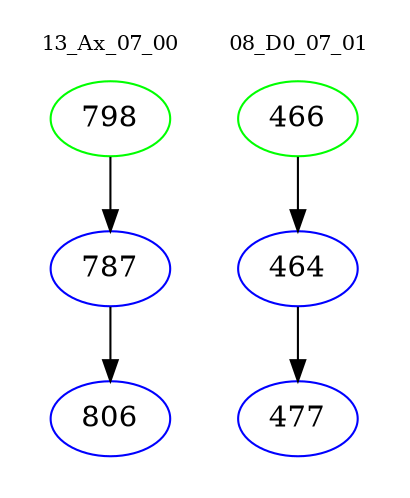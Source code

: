 digraph{
subgraph cluster_0 {
color = white
label = "13_Ax_07_00";
fontsize=10;
T0_798 [label="798", color="green"]
T0_798 -> T0_787 [color="black"]
T0_787 [label="787", color="blue"]
T0_787 -> T0_806 [color="black"]
T0_806 [label="806", color="blue"]
}
subgraph cluster_1 {
color = white
label = "08_D0_07_01";
fontsize=10;
T1_466 [label="466", color="green"]
T1_466 -> T1_464 [color="black"]
T1_464 [label="464", color="blue"]
T1_464 -> T1_477 [color="black"]
T1_477 [label="477", color="blue"]
}
}
